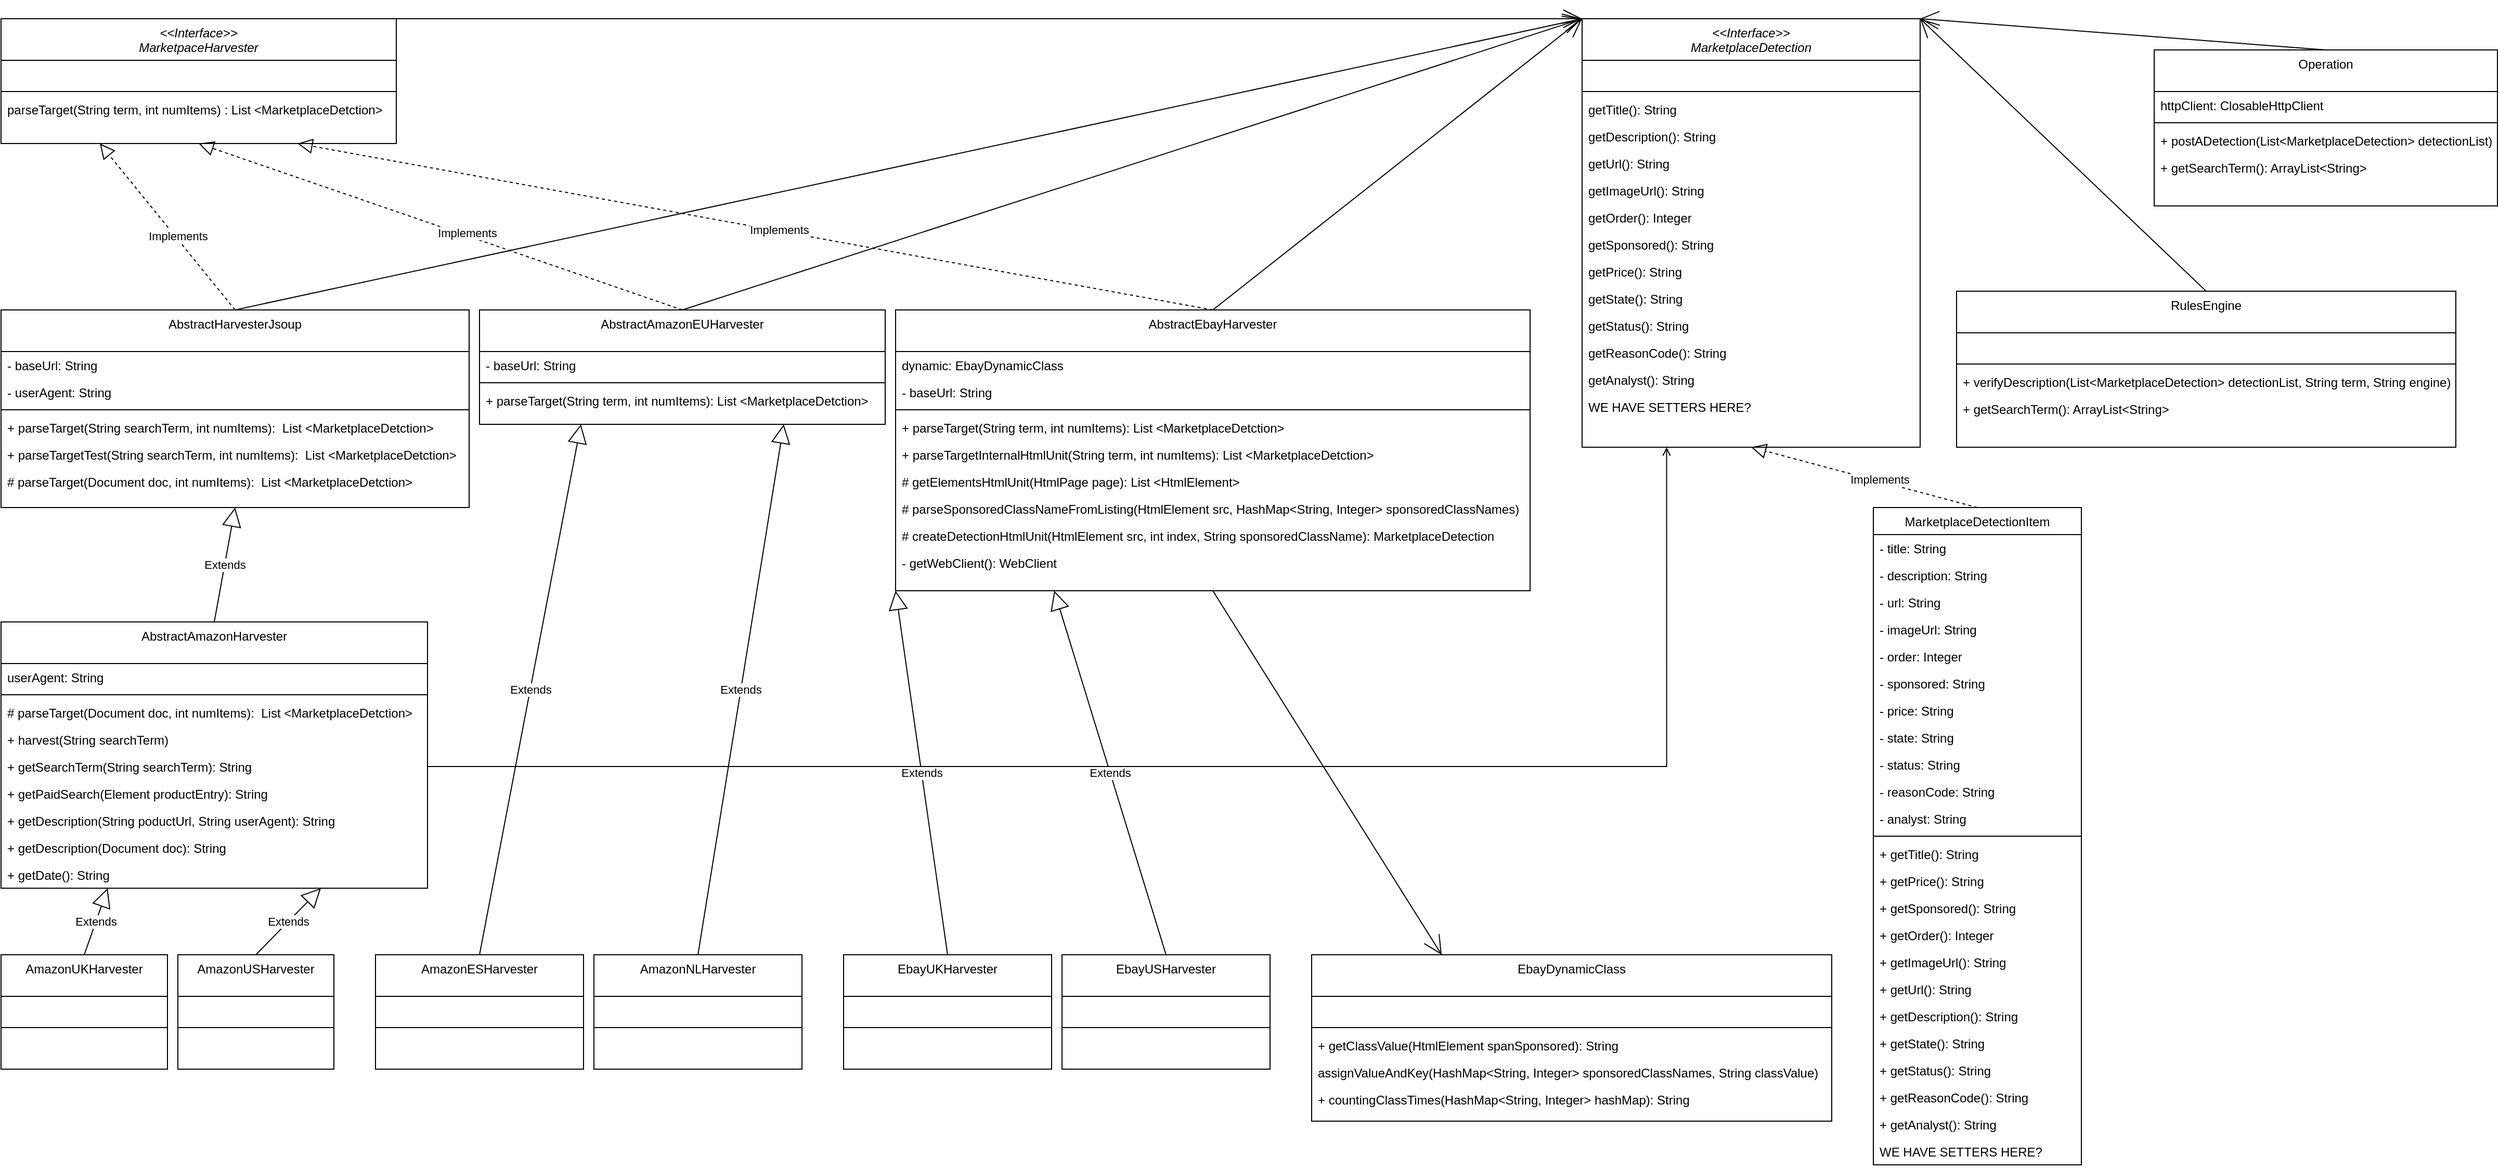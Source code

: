 <mxfile version="20.6.0" type="device"><diagram id="C5RBs43oDa-KdzZeNtuy" name="Page-1"><mxGraphModel dx="472" dy="518" grid="1" gridSize="10" guides="1" tooltips="1" connect="1" arrows="1" fold="1" page="1" pageScale="1" pageWidth="827" pageHeight="1169" math="0" shadow="0"><root><mxCell id="WIyWlLk6GJQsqaUBKTNV-0"/><mxCell id="WIyWlLk6GJQsqaUBKTNV-1" parent="WIyWlLk6GJQsqaUBKTNV-0"/><mxCell id="zkfFHV4jXpPFQw0GAbJ--0" value="&lt;&lt;Interface&gt;&gt; &#xA;MarketpaceHarvester" style="swimlane;fontStyle=2;align=center;verticalAlign=top;childLayout=stackLayout;horizontal=1;startSize=40;horizontalStack=0;resizeParent=1;resizeLast=0;collapsible=1;marginBottom=0;rounded=0;shadow=0;strokeWidth=1;" parent="WIyWlLk6GJQsqaUBKTNV-1" vertex="1"><mxGeometry x="40" y="40" width="380" height="120" as="geometry"><mxRectangle x="230" y="140" width="160" height="26" as="alternateBounds"/></mxGeometry></mxCell><mxCell id="zkfFHV4jXpPFQw0GAbJ--3" value=" " style="text;align=left;verticalAlign=top;spacingLeft=4;spacingRight=4;overflow=hidden;rotatable=0;points=[[0,0.5],[1,0.5]];portConstraint=eastwest;rounded=0;shadow=0;html=0;" parent="zkfFHV4jXpPFQw0GAbJ--0" vertex="1"><mxGeometry y="40" width="380" height="26" as="geometry"/></mxCell><mxCell id="zkfFHV4jXpPFQw0GAbJ--4" value="" style="line;html=1;strokeWidth=1;align=left;verticalAlign=middle;spacingTop=-1;spacingLeft=3;spacingRight=3;rotatable=0;labelPosition=right;points=[];portConstraint=eastwest;" parent="zkfFHV4jXpPFQw0GAbJ--0" vertex="1"><mxGeometry y="66" width="380" height="8" as="geometry"/></mxCell><mxCell id="zkfFHV4jXpPFQw0GAbJ--5" value="parseTarget(String term, int numItems) : List &lt;MarketplaceDetction&gt;" style="text;align=left;verticalAlign=top;spacingLeft=4;spacingRight=4;overflow=hidden;rotatable=0;points=[[0,0.5],[1,0.5]];portConstraint=eastwest;" parent="zkfFHV4jXpPFQw0GAbJ--0" vertex="1"><mxGeometry y="74" width="380" height="26" as="geometry"/></mxCell><mxCell id="zkfFHV4jXpPFQw0GAbJ--6" value="AbstractAmazonHarvester" style="swimlane;fontStyle=0;align=center;verticalAlign=top;childLayout=stackLayout;horizontal=1;startSize=40;horizontalStack=0;resizeParent=1;resizeLast=0;collapsible=1;marginBottom=0;rounded=0;shadow=0;strokeWidth=1;" parent="WIyWlLk6GJQsqaUBKTNV-1" vertex="1"><mxGeometry x="40" y="620" width="410" height="256" as="geometry"><mxRectangle x="130" y="380" width="160" height="26" as="alternateBounds"/></mxGeometry></mxCell><mxCell id="zkfFHV4jXpPFQw0GAbJ--7" value="userAgent: String" style="text;align=left;verticalAlign=top;spacingLeft=4;spacingRight=4;overflow=hidden;rotatable=0;points=[[0,0.5],[1,0.5]];portConstraint=eastwest;" parent="zkfFHV4jXpPFQw0GAbJ--6" vertex="1"><mxGeometry y="40" width="410" height="26" as="geometry"/></mxCell><mxCell id="zkfFHV4jXpPFQw0GAbJ--9" value="" style="line;html=1;strokeWidth=1;align=left;verticalAlign=middle;spacingTop=-1;spacingLeft=3;spacingRight=3;rotatable=0;labelPosition=right;points=[];portConstraint=eastwest;" parent="zkfFHV4jXpPFQw0GAbJ--6" vertex="1"><mxGeometry y="66" width="410" height="8" as="geometry"/></mxCell><mxCell id="zkfFHV4jXpPFQw0GAbJ--10" value="# parseTarget(Document doc, int numItems):  List &lt;MarketplaceDetction&gt;" style="text;align=left;verticalAlign=top;spacingLeft=4;spacingRight=4;overflow=hidden;rotatable=0;points=[[0,0.5],[1,0.5]];portConstraint=eastwest;fontStyle=0" parent="zkfFHV4jXpPFQw0GAbJ--6" vertex="1"><mxGeometry y="74" width="410" height="26" as="geometry"/></mxCell><mxCell id="zkfFHV4jXpPFQw0GAbJ--11" value="+ harvest(String searchTerm)" style="text;align=left;verticalAlign=top;spacingLeft=4;spacingRight=4;overflow=hidden;rotatable=0;points=[[0,0.5],[1,0.5]];portConstraint=eastwest;" parent="zkfFHV4jXpPFQw0GAbJ--6" vertex="1"><mxGeometry y="100" width="410" height="26" as="geometry"/></mxCell><mxCell id="KQfQFiuWQVvw3QSnPw0U-102" value="+ getSearchTerm(String searchTerm): String" style="text;align=left;verticalAlign=top;spacingLeft=4;spacingRight=4;overflow=hidden;rotatable=0;points=[[0,0.5],[1,0.5]];portConstraint=eastwest;" vertex="1" parent="zkfFHV4jXpPFQw0GAbJ--6"><mxGeometry y="126" width="410" height="26" as="geometry"/></mxCell><mxCell id="KQfQFiuWQVvw3QSnPw0U-101" value="+ getPaidSearch(Element productEntry): String" style="text;align=left;verticalAlign=top;spacingLeft=4;spacingRight=4;overflow=hidden;rotatable=0;points=[[0,0.5],[1,0.5]];portConstraint=eastwest;" vertex="1" parent="zkfFHV4jXpPFQw0GAbJ--6"><mxGeometry y="152" width="410" height="26" as="geometry"/></mxCell><mxCell id="KQfQFiuWQVvw3QSnPw0U-100" value="+ getDescription(String poductUrl, String userAgent): String" style="text;align=left;verticalAlign=top;spacingLeft=4;spacingRight=4;overflow=hidden;rotatable=0;points=[[0,0.5],[1,0.5]];portConstraint=eastwest;" vertex="1" parent="zkfFHV4jXpPFQw0GAbJ--6"><mxGeometry y="178" width="410" height="26" as="geometry"/></mxCell><mxCell id="KQfQFiuWQVvw3QSnPw0U-104" value="+ getDescription(Document doc): String" style="text;align=left;verticalAlign=top;spacingLeft=4;spacingRight=4;overflow=hidden;rotatable=0;points=[[0,0.5],[1,0.5]];portConstraint=eastwest;" vertex="1" parent="zkfFHV4jXpPFQw0GAbJ--6"><mxGeometry y="204" width="410" height="26" as="geometry"/></mxCell><mxCell id="KQfQFiuWQVvw3QSnPw0U-103" value="+ getDate(): String" style="text;align=left;verticalAlign=top;spacingLeft=4;spacingRight=4;overflow=hidden;rotatable=0;points=[[0,0.5],[1,0.5]];portConstraint=eastwest;" vertex="1" parent="zkfFHV4jXpPFQw0GAbJ--6"><mxGeometry y="230" width="410" height="26" as="geometry"/></mxCell><mxCell id="zkfFHV4jXpPFQw0GAbJ--13" value="MarketplaceDetectionItem" style="swimlane;fontStyle=0;align=center;verticalAlign=top;childLayout=stackLayout;horizontal=1;startSize=26;horizontalStack=0;resizeParent=1;resizeLast=0;collapsible=1;marginBottom=0;rounded=0;shadow=0;strokeWidth=1;" parent="WIyWlLk6GJQsqaUBKTNV-1" vertex="1"><mxGeometry x="1840" y="510" width="200" height="632" as="geometry"><mxRectangle x="340" y="380" width="170" height="26" as="alternateBounds"/></mxGeometry></mxCell><mxCell id="zkfFHV4jXpPFQw0GAbJ--14" value="- title: String" style="text;align=left;verticalAlign=top;spacingLeft=4;spacingRight=4;overflow=hidden;rotatable=0;points=[[0,0.5],[1,0.5]];portConstraint=eastwest;" parent="zkfFHV4jXpPFQw0GAbJ--13" vertex="1"><mxGeometry y="26" width="200" height="26" as="geometry"/></mxCell><mxCell id="KQfQFiuWQVvw3QSnPw0U-111" value="- description: String" style="text;align=left;verticalAlign=top;spacingLeft=4;spacingRight=4;overflow=hidden;rotatable=0;points=[[0,0.5],[1,0.5]];portConstraint=eastwest;" vertex="1" parent="zkfFHV4jXpPFQw0GAbJ--13"><mxGeometry y="52" width="200" height="26" as="geometry"/></mxCell><mxCell id="KQfQFiuWQVvw3QSnPw0U-112" value="- url: String" style="text;align=left;verticalAlign=top;spacingLeft=4;spacingRight=4;overflow=hidden;rotatable=0;points=[[0,0.5],[1,0.5]];portConstraint=eastwest;" vertex="1" parent="zkfFHV4jXpPFQw0GAbJ--13"><mxGeometry y="78" width="200" height="26" as="geometry"/></mxCell><mxCell id="KQfQFiuWQVvw3QSnPw0U-110" value="- imageUrl: String" style="text;align=left;verticalAlign=top;spacingLeft=4;spacingRight=4;overflow=hidden;rotatable=0;points=[[0,0.5],[1,0.5]];portConstraint=eastwest;" vertex="1" parent="zkfFHV4jXpPFQw0GAbJ--13"><mxGeometry y="104" width="200" height="26" as="geometry"/></mxCell><mxCell id="KQfQFiuWQVvw3QSnPw0U-113" value="- order: Integer" style="text;align=left;verticalAlign=top;spacingLeft=4;spacingRight=4;overflow=hidden;rotatable=0;points=[[0,0.5],[1,0.5]];portConstraint=eastwest;" vertex="1" parent="zkfFHV4jXpPFQw0GAbJ--13"><mxGeometry y="130" width="200" height="26" as="geometry"/></mxCell><mxCell id="KQfQFiuWQVvw3QSnPw0U-109" value="- sponsored: String" style="text;align=left;verticalAlign=top;spacingLeft=4;spacingRight=4;overflow=hidden;rotatable=0;points=[[0,0.5],[1,0.5]];portConstraint=eastwest;" vertex="1" parent="zkfFHV4jXpPFQw0GAbJ--13"><mxGeometry y="156" width="200" height="26" as="geometry"/></mxCell><mxCell id="KQfQFiuWQVvw3QSnPw0U-114" value="- price: String" style="text;align=left;verticalAlign=top;spacingLeft=4;spacingRight=4;overflow=hidden;rotatable=0;points=[[0,0.5],[1,0.5]];portConstraint=eastwest;" vertex="1" parent="zkfFHV4jXpPFQw0GAbJ--13"><mxGeometry y="182" width="200" height="26" as="geometry"/></mxCell><mxCell id="KQfQFiuWQVvw3QSnPw0U-137" value="- state: String" style="text;align=left;verticalAlign=top;spacingLeft=4;spacingRight=4;overflow=hidden;rotatable=0;points=[[0,0.5],[1,0.5]];portConstraint=eastwest;" vertex="1" parent="zkfFHV4jXpPFQw0GAbJ--13"><mxGeometry y="208" width="200" height="26" as="geometry"/></mxCell><mxCell id="KQfQFiuWQVvw3QSnPw0U-138" value="- status: String" style="text;align=left;verticalAlign=top;spacingLeft=4;spacingRight=4;overflow=hidden;rotatable=0;points=[[0,0.5],[1,0.5]];portConstraint=eastwest;" vertex="1" parent="zkfFHV4jXpPFQw0GAbJ--13"><mxGeometry y="234" width="200" height="26" as="geometry"/></mxCell><mxCell id="KQfQFiuWQVvw3QSnPw0U-139" value="- reasonCode: String" style="text;align=left;verticalAlign=top;spacingLeft=4;spacingRight=4;overflow=hidden;rotatable=0;points=[[0,0.5],[1,0.5]];portConstraint=eastwest;" vertex="1" parent="zkfFHV4jXpPFQw0GAbJ--13"><mxGeometry y="260" width="200" height="26" as="geometry"/></mxCell><mxCell id="KQfQFiuWQVvw3QSnPw0U-140" value="- analyst: String" style="text;align=left;verticalAlign=top;spacingLeft=4;spacingRight=4;overflow=hidden;rotatable=0;points=[[0,0.5],[1,0.5]];portConstraint=eastwest;" vertex="1" parent="zkfFHV4jXpPFQw0GAbJ--13"><mxGeometry y="286" width="200" height="26" as="geometry"/></mxCell><mxCell id="zkfFHV4jXpPFQw0GAbJ--15" value="" style="line;html=1;strokeWidth=1;align=left;verticalAlign=middle;spacingTop=-1;spacingLeft=3;spacingRight=3;rotatable=0;labelPosition=right;points=[];portConstraint=eastwest;" parent="zkfFHV4jXpPFQw0GAbJ--13" vertex="1"><mxGeometry y="312" width="200" height="8" as="geometry"/></mxCell><mxCell id="KQfQFiuWQVvw3QSnPw0U-115" value="+ getTitle(): String" style="text;align=left;verticalAlign=top;spacingLeft=4;spacingRight=4;overflow=hidden;rotatable=0;points=[[0,0.5],[1,0.5]];portConstraint=eastwest;" vertex="1" parent="zkfFHV4jXpPFQw0GAbJ--13"><mxGeometry y="320" width="200" height="26" as="geometry"/></mxCell><mxCell id="KQfQFiuWQVvw3QSnPw0U-121" value="+ getPrice(): String" style="text;align=left;verticalAlign=top;spacingLeft=4;spacingRight=4;overflow=hidden;rotatable=0;points=[[0,0.5],[1,0.5]];portConstraint=eastwest;" vertex="1" parent="zkfFHV4jXpPFQw0GAbJ--13"><mxGeometry y="346" width="200" height="26" as="geometry"/></mxCell><mxCell id="KQfQFiuWQVvw3QSnPw0U-120" value="+ getSponsored(): String" style="text;align=left;verticalAlign=top;spacingLeft=4;spacingRight=4;overflow=hidden;rotatable=0;points=[[0,0.5],[1,0.5]];portConstraint=eastwest;" vertex="1" parent="zkfFHV4jXpPFQw0GAbJ--13"><mxGeometry y="372" width="200" height="26" as="geometry"/></mxCell><mxCell id="KQfQFiuWQVvw3QSnPw0U-119" value="+ getOrder(): Integer" style="text;align=left;verticalAlign=top;spacingLeft=4;spacingRight=4;overflow=hidden;rotatable=0;points=[[0,0.5],[1,0.5]];portConstraint=eastwest;" vertex="1" parent="zkfFHV4jXpPFQw0GAbJ--13"><mxGeometry y="398" width="200" height="26" as="geometry"/></mxCell><mxCell id="KQfQFiuWQVvw3QSnPw0U-118" value="+ getImageUrl(): String" style="text;align=left;verticalAlign=top;spacingLeft=4;spacingRight=4;overflow=hidden;rotatable=0;points=[[0,0.5],[1,0.5]];portConstraint=eastwest;" vertex="1" parent="zkfFHV4jXpPFQw0GAbJ--13"><mxGeometry y="424" width="200" height="26" as="geometry"/></mxCell><mxCell id="KQfQFiuWQVvw3QSnPw0U-117" value="+ getUrl(): String" style="text;align=left;verticalAlign=top;spacingLeft=4;spacingRight=4;overflow=hidden;rotatable=0;points=[[0,0.5],[1,0.5]];portConstraint=eastwest;" vertex="1" parent="zkfFHV4jXpPFQw0GAbJ--13"><mxGeometry y="450" width="200" height="26" as="geometry"/></mxCell><mxCell id="KQfQFiuWQVvw3QSnPw0U-141" value="+ getDescription(): String" style="text;align=left;verticalAlign=top;spacingLeft=4;spacingRight=4;overflow=hidden;rotatable=0;points=[[0,0.5],[1,0.5]];portConstraint=eastwest;" vertex="1" parent="zkfFHV4jXpPFQw0GAbJ--13"><mxGeometry y="476" width="200" height="26" as="geometry"/></mxCell><mxCell id="KQfQFiuWQVvw3QSnPw0U-143" value="+ getState(): String" style="text;align=left;verticalAlign=top;spacingLeft=4;spacingRight=4;overflow=hidden;rotatable=0;points=[[0,0.5],[1,0.5]];portConstraint=eastwest;" vertex="1" parent="zkfFHV4jXpPFQw0GAbJ--13"><mxGeometry y="502" width="200" height="26" as="geometry"/></mxCell><mxCell id="KQfQFiuWQVvw3QSnPw0U-142" value="+ getStatus(): String" style="text;align=left;verticalAlign=top;spacingLeft=4;spacingRight=4;overflow=hidden;rotatable=0;points=[[0,0.5],[1,0.5]];portConstraint=eastwest;" vertex="1" parent="zkfFHV4jXpPFQw0GAbJ--13"><mxGeometry y="528" width="200" height="26" as="geometry"/></mxCell><mxCell id="KQfQFiuWQVvw3QSnPw0U-144" value="+ getReasonCode(): String" style="text;align=left;verticalAlign=top;spacingLeft=4;spacingRight=4;overflow=hidden;rotatable=0;points=[[0,0.5],[1,0.5]];portConstraint=eastwest;" vertex="1" parent="zkfFHV4jXpPFQw0GAbJ--13"><mxGeometry y="554" width="200" height="26" as="geometry"/></mxCell><mxCell id="KQfQFiuWQVvw3QSnPw0U-116" value="+ getAnalyst(): String" style="text;align=left;verticalAlign=top;spacingLeft=4;spacingRight=4;overflow=hidden;rotatable=0;points=[[0,0.5],[1,0.5]];portConstraint=eastwest;" vertex="1" parent="zkfFHV4jXpPFQw0GAbJ--13"><mxGeometry y="580" width="200" height="26" as="geometry"/></mxCell><mxCell id="KQfQFiuWQVvw3QSnPw0U-145" value="WE HAVE SETTERS HERE?" style="text;align=left;verticalAlign=top;spacingLeft=4;spacingRight=4;overflow=hidden;rotatable=0;points=[[0,0.5],[1,0.5]];portConstraint=eastwest;" vertex="1" parent="zkfFHV4jXpPFQw0GAbJ--13"><mxGeometry y="606" width="200" height="26" as="geometry"/></mxCell><mxCell id="KQfQFiuWQVvw3QSnPw0U-7" value="&lt;&lt;Interface&gt;&gt; &#xA;MarketplaceDetection" style="swimlane;fontStyle=2;align=center;verticalAlign=top;childLayout=stackLayout;horizontal=1;startSize=40;horizontalStack=0;resizeParent=1;resizeLast=0;collapsible=1;marginBottom=0;rounded=0;shadow=0;strokeWidth=1;" vertex="1" parent="WIyWlLk6GJQsqaUBKTNV-1"><mxGeometry x="1560" y="40" width="325" height="412" as="geometry"><mxRectangle x="230" y="140" width="160" height="26" as="alternateBounds"/></mxGeometry></mxCell><mxCell id="KQfQFiuWQVvw3QSnPw0U-10" value=" " style="text;align=left;verticalAlign=top;spacingLeft=4;spacingRight=4;overflow=hidden;rotatable=0;points=[[0,0.5],[1,0.5]];portConstraint=eastwest;rounded=0;shadow=0;html=0;" vertex="1" parent="KQfQFiuWQVvw3QSnPw0U-7"><mxGeometry y="40" width="325" height="26" as="geometry"/></mxCell><mxCell id="KQfQFiuWQVvw3QSnPw0U-11" value="" style="line;html=1;strokeWidth=1;align=left;verticalAlign=middle;spacingTop=-1;spacingLeft=3;spacingRight=3;rotatable=0;labelPosition=right;points=[];portConstraint=eastwest;" vertex="1" parent="KQfQFiuWQVvw3QSnPw0U-7"><mxGeometry y="66" width="325" height="8" as="geometry"/></mxCell><mxCell id="KQfQFiuWQVvw3QSnPw0U-12" value="getTitle(): String" style="text;align=left;verticalAlign=top;spacingLeft=4;spacingRight=4;overflow=hidden;rotatable=0;points=[[0,0.5],[1,0.5]];portConstraint=eastwest;" vertex="1" parent="KQfQFiuWQVvw3QSnPw0U-7"><mxGeometry y="74" width="325" height="26" as="geometry"/></mxCell><mxCell id="KQfQFiuWQVvw3QSnPw0U-97" value="getDescription(): String" style="text;align=left;verticalAlign=top;spacingLeft=4;spacingRight=4;overflow=hidden;rotatable=0;points=[[0,0.5],[1,0.5]];portConstraint=eastwest;" vertex="1" parent="KQfQFiuWQVvw3QSnPw0U-7"><mxGeometry y="100" width="325" height="26" as="geometry"/></mxCell><mxCell id="KQfQFiuWQVvw3QSnPw0U-96" value="getUrl(): String" style="text;align=left;verticalAlign=top;spacingLeft=4;spacingRight=4;overflow=hidden;rotatable=0;points=[[0,0.5],[1,0.5]];portConstraint=eastwest;" vertex="1" parent="KQfQFiuWQVvw3QSnPw0U-7"><mxGeometry y="126" width="325" height="26" as="geometry"/></mxCell><mxCell id="KQfQFiuWQVvw3QSnPw0U-95" value="getImageUrl(): String" style="text;align=left;verticalAlign=top;spacingLeft=4;spacingRight=4;overflow=hidden;rotatable=0;points=[[0,0.5],[1,0.5]];portConstraint=eastwest;" vertex="1" parent="KQfQFiuWQVvw3QSnPw0U-7"><mxGeometry y="152" width="325" height="26" as="geometry"/></mxCell><mxCell id="KQfQFiuWQVvw3QSnPw0U-94" value="getOrder(): Integer" style="text;align=left;verticalAlign=top;spacingLeft=4;spacingRight=4;overflow=hidden;rotatable=0;points=[[0,0.5],[1,0.5]];portConstraint=eastwest;" vertex="1" parent="KQfQFiuWQVvw3QSnPw0U-7"><mxGeometry y="178" width="325" height="26" as="geometry"/></mxCell><mxCell id="KQfQFiuWQVvw3QSnPw0U-93" value="getSponsored(): String" style="text;align=left;verticalAlign=top;spacingLeft=4;spacingRight=4;overflow=hidden;rotatable=0;points=[[0,0.5],[1,0.5]];portConstraint=eastwest;" vertex="1" parent="KQfQFiuWQVvw3QSnPw0U-7"><mxGeometry y="204" width="325" height="26" as="geometry"/></mxCell><mxCell id="KQfQFiuWQVvw3QSnPw0U-92" value="getPrice(): String" style="text;align=left;verticalAlign=top;spacingLeft=4;spacingRight=4;overflow=hidden;rotatable=0;points=[[0,0.5],[1,0.5]];portConstraint=eastwest;" vertex="1" parent="KQfQFiuWQVvw3QSnPw0U-7"><mxGeometry y="230" width="325" height="26" as="geometry"/></mxCell><mxCell id="KQfQFiuWQVvw3QSnPw0U-131" value="getState(): String" style="text;align=left;verticalAlign=top;spacingLeft=4;spacingRight=4;overflow=hidden;rotatable=0;points=[[0,0.5],[1,0.5]];portConstraint=eastwest;" vertex="1" parent="KQfQFiuWQVvw3QSnPw0U-7"><mxGeometry y="256" width="325" height="26" as="geometry"/></mxCell><mxCell id="KQfQFiuWQVvw3QSnPw0U-133" value="getStatus(): String" style="text;align=left;verticalAlign=top;spacingLeft=4;spacingRight=4;overflow=hidden;rotatable=0;points=[[0,0.5],[1,0.5]];portConstraint=eastwest;" vertex="1" parent="KQfQFiuWQVvw3QSnPw0U-7"><mxGeometry y="282" width="325" height="26" as="geometry"/></mxCell><mxCell id="KQfQFiuWQVvw3QSnPw0U-134" value="getReasonCode(): String" style="text;align=left;verticalAlign=top;spacingLeft=4;spacingRight=4;overflow=hidden;rotatable=0;points=[[0,0.5],[1,0.5]];portConstraint=eastwest;" vertex="1" parent="KQfQFiuWQVvw3QSnPw0U-7"><mxGeometry y="308" width="325" height="26" as="geometry"/></mxCell><mxCell id="KQfQFiuWQVvw3QSnPw0U-135" value="getAnalyst(): String" style="text;align=left;verticalAlign=top;spacingLeft=4;spacingRight=4;overflow=hidden;rotatable=0;points=[[0,0.5],[1,0.5]];portConstraint=eastwest;" vertex="1" parent="KQfQFiuWQVvw3QSnPw0U-7"><mxGeometry y="334" width="325" height="26" as="geometry"/></mxCell><mxCell id="KQfQFiuWQVvw3QSnPw0U-136" value="WE HAVE SETTERS HERE?" style="text;align=left;verticalAlign=top;spacingLeft=4;spacingRight=4;overflow=hidden;rotatable=0;points=[[0,0.5],[1,0.5]];portConstraint=eastwest;" vertex="1" parent="KQfQFiuWQVvw3QSnPw0U-7"><mxGeometry y="360" width="325" height="26" as="geometry"/></mxCell><mxCell id="KQfQFiuWQVvw3QSnPw0U-13" value="AbstractHarvesterJsoup" style="swimlane;fontStyle=0;align=center;verticalAlign=top;childLayout=stackLayout;horizontal=1;startSize=40;horizontalStack=0;resizeParent=1;resizeLast=0;collapsible=1;marginBottom=0;rounded=0;shadow=0;strokeWidth=1;" vertex="1" parent="WIyWlLk6GJQsqaUBKTNV-1"><mxGeometry x="40" y="320" width="450" height="190" as="geometry"><mxRectangle x="130" y="380" width="160" height="26" as="alternateBounds"/></mxGeometry></mxCell><mxCell id="KQfQFiuWQVvw3QSnPw0U-14" value="- baseUrl: String" style="text;align=left;verticalAlign=top;spacingLeft=4;spacingRight=4;overflow=hidden;rotatable=0;points=[[0,0.5],[1,0.5]];portConstraint=eastwest;" vertex="1" parent="KQfQFiuWQVvw3QSnPw0U-13"><mxGeometry y="40" width="450" height="26" as="geometry"/></mxCell><mxCell id="KQfQFiuWQVvw3QSnPw0U-15" value="- userAgent: String" style="text;align=left;verticalAlign=top;spacingLeft=4;spacingRight=4;overflow=hidden;rotatable=0;points=[[0,0.5],[1,0.5]];portConstraint=eastwest;rounded=0;shadow=0;html=0;" vertex="1" parent="KQfQFiuWQVvw3QSnPw0U-13"><mxGeometry y="66" width="450" height="26" as="geometry"/></mxCell><mxCell id="KQfQFiuWQVvw3QSnPw0U-16" value="" style="line;html=1;strokeWidth=1;align=left;verticalAlign=middle;spacingTop=-1;spacingLeft=3;spacingRight=3;rotatable=0;labelPosition=right;points=[];portConstraint=eastwest;" vertex="1" parent="KQfQFiuWQVvw3QSnPw0U-13"><mxGeometry y="92" width="450" height="8" as="geometry"/></mxCell><mxCell id="KQfQFiuWQVvw3QSnPw0U-17" value="+ parseTarget(String searchTerm, int numItems):  List &lt;MarketplaceDetction&gt;" style="text;align=left;verticalAlign=top;spacingLeft=4;spacingRight=4;overflow=hidden;rotatable=0;points=[[0,0.5],[1,0.5]];portConstraint=eastwest;fontStyle=0" vertex="1" parent="KQfQFiuWQVvw3QSnPw0U-13"><mxGeometry y="100" width="450" height="26" as="geometry"/></mxCell><mxCell id="KQfQFiuWQVvw3QSnPw0U-18" value="+ parseTargetTest(String searchTerm, int numItems):  List &lt;MarketplaceDetction&gt;" style="text;align=left;verticalAlign=top;spacingLeft=4;spacingRight=4;overflow=hidden;rotatable=0;points=[[0,0.5],[1,0.5]];portConstraint=eastwest;" vertex="1" parent="KQfQFiuWQVvw3QSnPw0U-13"><mxGeometry y="126" width="450" height="26" as="geometry"/></mxCell><mxCell id="KQfQFiuWQVvw3QSnPw0U-99" value="# parseTarget(Document doc, int numItems):  List &lt;MarketplaceDetction&gt;" style="text;align=left;verticalAlign=top;spacingLeft=4;spacingRight=4;overflow=hidden;rotatable=0;points=[[0,0.5],[1,0.5]];portConstraint=eastwest;fontStyle=0" vertex="1" parent="KQfQFiuWQVvw3QSnPw0U-13"><mxGeometry y="152" width="450" height="26" as="geometry"/></mxCell><mxCell id="KQfQFiuWQVvw3QSnPw0U-19" value="AbstractAmazonEUHarvester" style="swimlane;fontStyle=0;align=center;verticalAlign=top;childLayout=stackLayout;horizontal=1;startSize=40;horizontalStack=0;resizeParent=1;resizeLast=0;collapsible=1;marginBottom=0;rounded=0;shadow=0;strokeWidth=1;" vertex="1" parent="WIyWlLk6GJQsqaUBKTNV-1"><mxGeometry x="500" y="320" width="390" height="110" as="geometry"><mxRectangle x="130" y="380" width="160" height="26" as="alternateBounds"/></mxGeometry></mxCell><mxCell id="KQfQFiuWQVvw3QSnPw0U-20" value="- baseUrl: String" style="text;align=left;verticalAlign=top;spacingLeft=4;spacingRight=4;overflow=hidden;rotatable=0;points=[[0,0.5],[1,0.5]];portConstraint=eastwest;" vertex="1" parent="KQfQFiuWQVvw3QSnPw0U-19"><mxGeometry y="40" width="390" height="26" as="geometry"/></mxCell><mxCell id="KQfQFiuWQVvw3QSnPw0U-22" value="" style="line;html=1;strokeWidth=1;align=left;verticalAlign=middle;spacingTop=-1;spacingLeft=3;spacingRight=3;rotatable=0;labelPosition=right;points=[];portConstraint=eastwest;" vertex="1" parent="KQfQFiuWQVvw3QSnPw0U-19"><mxGeometry y="66" width="390" height="8" as="geometry"/></mxCell><mxCell id="KQfQFiuWQVvw3QSnPw0U-23" value="+ parseTarget(String term, int numItems):  List &lt;MarketplaceDetction&gt;" style="text;align=left;verticalAlign=top;spacingLeft=4;spacingRight=4;overflow=hidden;rotatable=0;points=[[0,0.5],[1,0.5]];portConstraint=eastwest;fontStyle=0" vertex="1" parent="KQfQFiuWQVvw3QSnPw0U-19"><mxGeometry y="74" width="390" height="26" as="geometry"/></mxCell><mxCell id="KQfQFiuWQVvw3QSnPw0U-25" value="AbstractEbayHarvester" style="swimlane;fontStyle=0;align=center;verticalAlign=top;childLayout=stackLayout;horizontal=1;startSize=40;horizontalStack=0;resizeParent=1;resizeLast=0;collapsible=1;marginBottom=0;rounded=0;shadow=0;strokeWidth=1;" vertex="1" parent="WIyWlLk6GJQsqaUBKTNV-1"><mxGeometry x="900" y="320" width="610" height="270" as="geometry"><mxRectangle x="130" y="380" width="160" height="26" as="alternateBounds"/></mxGeometry></mxCell><mxCell id="KQfQFiuWQVvw3QSnPw0U-26" value="dynamic: EbayDynamicClass" style="text;align=left;verticalAlign=top;spacingLeft=4;spacingRight=4;overflow=hidden;rotatable=0;points=[[0,0.5],[1,0.5]];portConstraint=eastwest;" vertex="1" parent="KQfQFiuWQVvw3QSnPw0U-25"><mxGeometry y="40" width="610" height="26" as="geometry"/></mxCell><mxCell id="KQfQFiuWQVvw3QSnPw0U-27" value="- baseUrl: String" style="text;align=left;verticalAlign=top;spacingLeft=4;spacingRight=4;overflow=hidden;rotatable=0;points=[[0,0.5],[1,0.5]];portConstraint=eastwest;rounded=0;shadow=0;html=0;" vertex="1" parent="KQfQFiuWQVvw3QSnPw0U-25"><mxGeometry y="66" width="610" height="26" as="geometry"/></mxCell><mxCell id="KQfQFiuWQVvw3QSnPw0U-28" value="" style="line;html=1;strokeWidth=1;align=left;verticalAlign=middle;spacingTop=-1;spacingLeft=3;spacingRight=3;rotatable=0;labelPosition=right;points=[];portConstraint=eastwest;" vertex="1" parent="KQfQFiuWQVvw3QSnPw0U-25"><mxGeometry y="92" width="610" height="8" as="geometry"/></mxCell><mxCell id="KQfQFiuWQVvw3QSnPw0U-29" value="+ parseTarget(String term, int numItems):  List &lt;MarketplaceDetction&gt;" style="text;align=left;verticalAlign=top;spacingLeft=4;spacingRight=4;overflow=hidden;rotatable=0;points=[[0,0.5],[1,0.5]];portConstraint=eastwest;fontStyle=0" vertex="1" parent="KQfQFiuWQVvw3QSnPw0U-25"><mxGeometry y="100" width="610" height="26" as="geometry"/></mxCell><mxCell id="KQfQFiuWQVvw3QSnPw0U-30" value="+ parseTargetInternalHtmlUnit(String term, int numItems):  List &lt;MarketplaceDetction&gt;" style="text;align=left;verticalAlign=top;spacingLeft=4;spacingRight=4;overflow=hidden;rotatable=0;points=[[0,0.5],[1,0.5]];portConstraint=eastwest;" vertex="1" parent="KQfQFiuWQVvw3QSnPw0U-25"><mxGeometry y="126" width="610" height="26" as="geometry"/></mxCell><mxCell id="KQfQFiuWQVvw3QSnPw0U-105" value="# getElementsHtmlUnit(HtmlPage page):  List &lt;HtmlElement&gt;" style="text;align=left;verticalAlign=top;spacingLeft=4;spacingRight=4;overflow=hidden;rotatable=0;points=[[0,0.5],[1,0.5]];portConstraint=eastwest;" vertex="1" parent="KQfQFiuWQVvw3QSnPw0U-25"><mxGeometry y="152" width="610" height="26" as="geometry"/></mxCell><mxCell id="KQfQFiuWQVvw3QSnPw0U-106" value="# parseSponsoredClassNameFromListing(HtmlElement src, HashMap&lt;String, Integer&gt; sponsoredClassNames)" style="text;align=left;verticalAlign=top;spacingLeft=4;spacingRight=4;overflow=hidden;rotatable=0;points=[[0,0.5],[1,0.5]];portConstraint=eastwest;" vertex="1" parent="KQfQFiuWQVvw3QSnPw0U-25"><mxGeometry y="178" width="610" height="26" as="geometry"/></mxCell><mxCell id="KQfQFiuWQVvw3QSnPw0U-107" value="# createDetectionHtmlUnit(HtmlElement src, int index, String sponsoredClassName): MarketplaceDetection" style="text;align=left;verticalAlign=top;spacingLeft=4;spacingRight=4;overflow=hidden;rotatable=0;points=[[0,0.5],[1,0.5]];portConstraint=eastwest;" vertex="1" parent="KQfQFiuWQVvw3QSnPw0U-25"><mxGeometry y="204" width="610" height="26" as="geometry"/></mxCell><mxCell id="KQfQFiuWQVvw3QSnPw0U-108" value="- getWebClient(): WebClient" style="text;align=left;verticalAlign=top;spacingLeft=4;spacingRight=4;overflow=hidden;rotatable=0;points=[[0,0.5],[1,0.5]];portConstraint=eastwest;" vertex="1" parent="KQfQFiuWQVvw3QSnPw0U-25"><mxGeometry y="230" width="610" height="26" as="geometry"/></mxCell><mxCell id="KQfQFiuWQVvw3QSnPw0U-31" value="" style="endArrow=block;dashed=1;endFill=0;endSize=12;html=1;rounded=0;exitX=0.5;exitY=0;exitDx=0;exitDy=0;entryX=0.25;entryY=1;entryDx=0;entryDy=0;" edge="1" parent="WIyWlLk6GJQsqaUBKTNV-1" source="KQfQFiuWQVvw3QSnPw0U-13" target="zkfFHV4jXpPFQw0GAbJ--0"><mxGeometry width="160" relative="1" as="geometry"><mxPoint x="80" y="290" as="sourcePoint"/><mxPoint x="180" y="180" as="targetPoint"/></mxGeometry></mxCell><mxCell id="KQfQFiuWQVvw3QSnPw0U-39" value="Implements" style="edgeLabel;html=1;align=center;verticalAlign=middle;resizable=0;points=[];" vertex="1" connectable="0" parent="KQfQFiuWQVvw3QSnPw0U-31"><mxGeometry x="-0.129" y="-2" relative="1" as="geometry"><mxPoint as="offset"/></mxGeometry></mxCell><mxCell id="KQfQFiuWQVvw3QSnPw0U-36" value="" style="endArrow=block;dashed=1;endFill=0;endSize=12;html=1;rounded=0;exitX=0.5;exitY=0;exitDx=0;exitDy=0;entryX=0.5;entryY=1;entryDx=0;entryDy=0;" edge="1" parent="WIyWlLk6GJQsqaUBKTNV-1" source="KQfQFiuWQVvw3QSnPw0U-19" target="zkfFHV4jXpPFQw0GAbJ--0"><mxGeometry width="160" relative="1" as="geometry"><mxPoint x="150" y="330" as="sourcePoint"/><mxPoint x="122.5" y="192" as="targetPoint"/></mxGeometry></mxCell><mxCell id="KQfQFiuWQVvw3QSnPw0U-40" value="Implements" style="edgeLabel;html=1;align=center;verticalAlign=middle;resizable=0;points=[];" vertex="1" connectable="0" parent="KQfQFiuWQVvw3QSnPw0U-36"><mxGeometry x="-0.106" y="-3" relative="1" as="geometry"><mxPoint as="offset"/></mxGeometry></mxCell><mxCell id="KQfQFiuWQVvw3QSnPw0U-37" value="" style="endArrow=block;dashed=1;endFill=0;endSize=12;html=1;rounded=0;exitX=0.5;exitY=0;exitDx=0;exitDy=0;entryX=0.75;entryY=1;entryDx=0;entryDy=0;" edge="1" parent="WIyWlLk6GJQsqaUBKTNV-1" source="KQfQFiuWQVvw3QSnPw0U-25" target="zkfFHV4jXpPFQw0GAbJ--0"><mxGeometry width="160" relative="1" as="geometry"><mxPoint x="555" y="338" as="sourcePoint"/><mxPoint x="380" y="200" as="targetPoint"/></mxGeometry></mxCell><mxCell id="KQfQFiuWQVvw3QSnPw0U-41" value="Implements" style="edgeLabel;html=1;align=center;verticalAlign=middle;resizable=0;points=[];" vertex="1" connectable="0" parent="KQfQFiuWQVvw3QSnPw0U-37"><mxGeometry x="-0.052" y="-1" relative="1" as="geometry"><mxPoint as="offset"/></mxGeometry></mxCell><mxCell id="KQfQFiuWQVvw3QSnPw0U-38" value="Extends" style="endArrow=block;endSize=16;endFill=0;html=1;rounded=0;exitX=0.5;exitY=0;exitDx=0;exitDy=0;entryX=0.5;entryY=1;entryDx=0;entryDy=0;" edge="1" parent="WIyWlLk6GJQsqaUBKTNV-1" source="zkfFHV4jXpPFQw0GAbJ--6" target="KQfQFiuWQVvw3QSnPw0U-13"><mxGeometry width="160" relative="1" as="geometry"><mxPoint x="75" y="610" as="sourcePoint"/><mxPoint x="235" y="610" as="targetPoint"/></mxGeometry></mxCell><mxCell id="KQfQFiuWQVvw3QSnPw0U-42" value="AmazonUKHarvester" style="swimlane;fontStyle=0;align=center;verticalAlign=top;childLayout=stackLayout;horizontal=1;startSize=40;horizontalStack=0;resizeParent=1;resizeLast=0;collapsible=1;marginBottom=0;rounded=0;shadow=0;strokeWidth=1;" vertex="1" parent="WIyWlLk6GJQsqaUBKTNV-1"><mxGeometry x="40" y="940" width="160" height="110" as="geometry"><mxRectangle x="130" y="380" width="160" height="26" as="alternateBounds"/></mxGeometry></mxCell><mxCell id="KQfQFiuWQVvw3QSnPw0U-43" value=" " style="text;align=left;verticalAlign=top;spacingLeft=4;spacingRight=4;overflow=hidden;rotatable=0;points=[[0,0.5],[1,0.5]];portConstraint=eastwest;" vertex="1" parent="KQfQFiuWQVvw3QSnPw0U-42"><mxGeometry y="40" width="160" height="26" as="geometry"/></mxCell><mxCell id="KQfQFiuWQVvw3QSnPw0U-45" value="" style="line;html=1;strokeWidth=1;align=left;verticalAlign=middle;spacingTop=-1;spacingLeft=3;spacingRight=3;rotatable=0;labelPosition=right;points=[];portConstraint=eastwest;" vertex="1" parent="KQfQFiuWQVvw3QSnPw0U-42"><mxGeometry y="66" width="160" height="8" as="geometry"/></mxCell><mxCell id="KQfQFiuWQVvw3QSnPw0U-48" value="AmazonUSHarvester" style="swimlane;fontStyle=0;align=center;verticalAlign=top;childLayout=stackLayout;horizontal=1;startSize=40;horizontalStack=0;resizeParent=1;resizeLast=0;collapsible=1;marginBottom=0;rounded=0;shadow=0;strokeWidth=1;" vertex="1" parent="WIyWlLk6GJQsqaUBKTNV-1"><mxGeometry x="210" y="940" width="150" height="110" as="geometry"><mxRectangle x="130" y="380" width="160" height="26" as="alternateBounds"/></mxGeometry></mxCell><mxCell id="KQfQFiuWQVvw3QSnPw0U-49" value=" " style="text;align=left;verticalAlign=top;spacingLeft=4;spacingRight=4;overflow=hidden;rotatable=0;points=[[0,0.5],[1,0.5]];portConstraint=eastwest;" vertex="1" parent="KQfQFiuWQVvw3QSnPw0U-48"><mxGeometry y="40" width="150" height="26" as="geometry"/></mxCell><mxCell id="KQfQFiuWQVvw3QSnPw0U-51" value="" style="line;html=1;strokeWidth=1;align=left;verticalAlign=middle;spacingTop=-1;spacingLeft=3;spacingRight=3;rotatable=0;labelPosition=right;points=[];portConstraint=eastwest;" vertex="1" parent="KQfQFiuWQVvw3QSnPw0U-48"><mxGeometry y="66" width="150" height="8" as="geometry"/></mxCell><mxCell id="KQfQFiuWQVvw3QSnPw0U-54" value="Extends" style="endArrow=block;endSize=16;endFill=0;html=1;rounded=0;exitX=0.5;exitY=0;exitDx=0;exitDy=0;entryX=0.25;entryY=1;entryDx=0;entryDy=0;" edge="1" parent="WIyWlLk6GJQsqaUBKTNV-1" source="KQfQFiuWQVvw3QSnPw0U-42" target="zkfFHV4jXpPFQw0GAbJ--6"><mxGeometry width="160" relative="1" as="geometry"><mxPoint x="120" y="1040" as="sourcePoint"/><mxPoint x="120" y="900" as="targetPoint"/></mxGeometry></mxCell><mxCell id="KQfQFiuWQVvw3QSnPw0U-55" value="Extends" style="endArrow=block;endSize=16;endFill=0;html=1;rounded=0;exitX=0.5;exitY=0;exitDx=0;exitDy=0;entryX=0.75;entryY=1;entryDx=0;entryDy=0;" edge="1" parent="WIyWlLk6GJQsqaUBKTNV-1" source="KQfQFiuWQVvw3QSnPw0U-48" target="zkfFHV4jXpPFQw0GAbJ--6"><mxGeometry width="160" relative="1" as="geometry"><mxPoint x="340" y="990" as="sourcePoint"/><mxPoint x="340" y="850" as="targetPoint"/></mxGeometry></mxCell><mxCell id="KQfQFiuWQVvw3QSnPw0U-56" value="AmazonESHarvester" style="swimlane;fontStyle=0;align=center;verticalAlign=top;childLayout=stackLayout;horizontal=1;startSize=40;horizontalStack=0;resizeParent=1;resizeLast=0;collapsible=1;marginBottom=0;rounded=0;shadow=0;strokeWidth=1;" vertex="1" parent="WIyWlLk6GJQsqaUBKTNV-1"><mxGeometry x="400" y="940" width="200" height="110" as="geometry"><mxRectangle x="130" y="380" width="160" height="26" as="alternateBounds"/></mxGeometry></mxCell><mxCell id="KQfQFiuWQVvw3QSnPw0U-57" value=" " style="text;align=left;verticalAlign=top;spacingLeft=4;spacingRight=4;overflow=hidden;rotatable=0;points=[[0,0.5],[1,0.5]];portConstraint=eastwest;" vertex="1" parent="KQfQFiuWQVvw3QSnPw0U-56"><mxGeometry y="40" width="200" height="26" as="geometry"/></mxCell><mxCell id="KQfQFiuWQVvw3QSnPw0U-59" value="" style="line;html=1;strokeWidth=1;align=left;verticalAlign=middle;spacingTop=-1;spacingLeft=3;spacingRight=3;rotatable=0;labelPosition=right;points=[];portConstraint=eastwest;" vertex="1" parent="KQfQFiuWQVvw3QSnPw0U-56"><mxGeometry y="66" width="200" height="8" as="geometry"/></mxCell><mxCell id="KQfQFiuWQVvw3QSnPw0U-62" value="AmazonNLHarvester" style="swimlane;fontStyle=0;align=center;verticalAlign=top;childLayout=stackLayout;horizontal=1;startSize=40;horizontalStack=0;resizeParent=1;resizeLast=0;collapsible=1;marginBottom=0;rounded=0;shadow=0;strokeWidth=1;" vertex="1" parent="WIyWlLk6GJQsqaUBKTNV-1"><mxGeometry x="610" y="940" width="200" height="110" as="geometry"><mxRectangle x="130" y="380" width="160" height="26" as="alternateBounds"/></mxGeometry></mxCell><mxCell id="KQfQFiuWQVvw3QSnPw0U-63" value=" " style="text;align=left;verticalAlign=top;spacingLeft=4;spacingRight=4;overflow=hidden;rotatable=0;points=[[0,0.5],[1,0.5]];portConstraint=eastwest;" vertex="1" parent="KQfQFiuWQVvw3QSnPw0U-62"><mxGeometry y="40" width="200" height="26" as="geometry"/></mxCell><mxCell id="KQfQFiuWQVvw3QSnPw0U-65" value="" style="line;html=1;strokeWidth=1;align=left;verticalAlign=middle;spacingTop=-1;spacingLeft=3;spacingRight=3;rotatable=0;labelPosition=right;points=[];portConstraint=eastwest;" vertex="1" parent="KQfQFiuWQVvw3QSnPw0U-62"><mxGeometry y="66" width="200" height="8" as="geometry"/></mxCell><mxCell id="KQfQFiuWQVvw3QSnPw0U-68" value="Extends" style="endArrow=block;endSize=16;endFill=0;html=1;rounded=0;exitX=0.5;exitY=0;exitDx=0;exitDy=0;entryX=0.25;entryY=1;entryDx=0;entryDy=0;" edge="1" parent="WIyWlLk6GJQsqaUBKTNV-1" source="KQfQFiuWQVvw3QSnPw0U-56" target="KQfQFiuWQVvw3QSnPw0U-19"><mxGeometry width="160" relative="1" as="geometry"><mxPoint x="400" y="670" as="sourcePoint"/><mxPoint x="400" y="530" as="targetPoint"/></mxGeometry></mxCell><mxCell id="KQfQFiuWQVvw3QSnPw0U-69" value="Extends" style="endArrow=block;endSize=16;endFill=0;html=1;rounded=0;exitX=0.5;exitY=0;exitDx=0;exitDy=0;entryX=0.75;entryY=1;entryDx=0;entryDy=0;" edge="1" parent="WIyWlLk6GJQsqaUBKTNV-1" source="KQfQFiuWQVvw3QSnPw0U-62" target="KQfQFiuWQVvw3QSnPw0U-19"><mxGeometry width="160" relative="1" as="geometry"><mxPoint x="660" y="720" as="sourcePoint"/><mxPoint x="660" y="580" as="targetPoint"/></mxGeometry></mxCell><mxCell id="KQfQFiuWQVvw3QSnPw0U-70" value="EbayUKHarvester" style="swimlane;fontStyle=0;align=center;verticalAlign=top;childLayout=stackLayout;horizontal=1;startSize=40;horizontalStack=0;resizeParent=1;resizeLast=0;collapsible=1;marginBottom=0;rounded=0;shadow=0;strokeWidth=1;" vertex="1" parent="WIyWlLk6GJQsqaUBKTNV-1"><mxGeometry x="850" y="940" width="200" height="110" as="geometry"><mxRectangle x="130" y="380" width="160" height="26" as="alternateBounds"/></mxGeometry></mxCell><mxCell id="KQfQFiuWQVvw3QSnPw0U-72" value=" " style="text;align=left;verticalAlign=top;spacingLeft=4;spacingRight=4;overflow=hidden;rotatable=0;points=[[0,0.5],[1,0.5]];portConstraint=eastwest;rounded=0;shadow=0;html=0;" vertex="1" parent="KQfQFiuWQVvw3QSnPw0U-70"><mxGeometry y="40" width="200" height="26" as="geometry"/></mxCell><mxCell id="KQfQFiuWQVvw3QSnPw0U-73" value="" style="line;html=1;strokeWidth=1;align=left;verticalAlign=middle;spacingTop=-1;spacingLeft=3;spacingRight=3;rotatable=0;labelPosition=right;points=[];portConstraint=eastwest;" vertex="1" parent="KQfQFiuWQVvw3QSnPw0U-70"><mxGeometry y="66" width="200" height="8" as="geometry"/></mxCell><mxCell id="KQfQFiuWQVvw3QSnPw0U-76" value="EbayUSHarvester" style="swimlane;fontStyle=0;align=center;verticalAlign=top;childLayout=stackLayout;horizontal=1;startSize=40;horizontalStack=0;resizeParent=1;resizeLast=0;collapsible=1;marginBottom=0;rounded=0;shadow=0;strokeWidth=1;" vertex="1" parent="WIyWlLk6GJQsqaUBKTNV-1"><mxGeometry x="1060" y="940" width="200" height="110" as="geometry"><mxRectangle x="130" y="380" width="160" height="26" as="alternateBounds"/></mxGeometry></mxCell><mxCell id="KQfQFiuWQVvw3QSnPw0U-77" value=" " style="text;align=left;verticalAlign=top;spacingLeft=4;spacingRight=4;overflow=hidden;rotatable=0;points=[[0,0.5],[1,0.5]];portConstraint=eastwest;" vertex="1" parent="KQfQFiuWQVvw3QSnPw0U-76"><mxGeometry y="40" width="200" height="26" as="geometry"/></mxCell><mxCell id="KQfQFiuWQVvw3QSnPw0U-79" value="" style="line;html=1;strokeWidth=1;align=left;verticalAlign=middle;spacingTop=-1;spacingLeft=3;spacingRight=3;rotatable=0;labelPosition=right;points=[];portConstraint=eastwest;" vertex="1" parent="KQfQFiuWQVvw3QSnPw0U-76"><mxGeometry y="66" width="200" height="8" as="geometry"/></mxCell><mxCell id="KQfQFiuWQVvw3QSnPw0U-82" value="Extends" style="endArrow=block;endSize=16;endFill=0;html=1;rounded=0;exitX=0.5;exitY=0;exitDx=0;exitDy=0;entryX=0;entryY=1;entryDx=0;entryDy=0;" edge="1" parent="WIyWlLk6GJQsqaUBKTNV-1" source="KQfQFiuWQVvw3QSnPw0U-70" target="KQfQFiuWQVvw3QSnPw0U-25"><mxGeometry width="160" relative="1" as="geometry"><mxPoint x="1105" y="1020" as="sourcePoint"/><mxPoint x="870" y="530" as="targetPoint"/></mxGeometry></mxCell><mxCell id="KQfQFiuWQVvw3QSnPw0U-83" value="Extends" style="endArrow=block;endSize=16;endFill=0;html=1;rounded=0;exitX=0.5;exitY=0;exitDx=0;exitDy=0;entryX=0.25;entryY=1;entryDx=0;entryDy=0;" edge="1" parent="WIyWlLk6GJQsqaUBKTNV-1" source="KQfQFiuWQVvw3QSnPw0U-76" target="KQfQFiuWQVvw3QSnPw0U-25"><mxGeometry width="160" relative="1" as="geometry"><mxPoint x="1295" y="1020" as="sourcePoint"/><mxPoint x="1060" y="530" as="targetPoint"/></mxGeometry></mxCell><mxCell id="KQfQFiuWQVvw3QSnPw0U-84" value="" style="endArrow=block;dashed=1;endFill=0;endSize=12;html=1;rounded=0;exitX=0.5;exitY=0;exitDx=0;exitDy=0;entryX=0.5;entryY=1;entryDx=0;entryDy=0;" edge="1" parent="WIyWlLk6GJQsqaUBKTNV-1" source="zkfFHV4jXpPFQw0GAbJ--13" target="KQfQFiuWQVvw3QSnPw0U-7"><mxGeometry width="160" relative="1" as="geometry"><mxPoint x="820" y="218" as="sourcePoint"/><mxPoint x="1122.5" y="100" as="targetPoint"/></mxGeometry></mxCell><mxCell id="KQfQFiuWQVvw3QSnPw0U-85" value="Implements" style="edgeLabel;html=1;align=center;verticalAlign=middle;resizable=0;points=[];" vertex="1" connectable="0" parent="KQfQFiuWQVvw3QSnPw0U-84"><mxGeometry x="-0.129" y="-2" relative="1" as="geometry"><mxPoint as="offset"/></mxGeometry></mxCell><mxCell id="KQfQFiuWQVvw3QSnPw0U-86" value="EbayDynamicClass" style="swimlane;fontStyle=0;align=center;verticalAlign=top;childLayout=stackLayout;horizontal=1;startSize=40;horizontalStack=0;resizeParent=1;resizeLast=0;collapsible=1;marginBottom=0;rounded=0;shadow=0;strokeWidth=1;" vertex="1" parent="WIyWlLk6GJQsqaUBKTNV-1"><mxGeometry x="1300" y="940" width="500" height="160" as="geometry"><mxRectangle x="130" y="380" width="160" height="26" as="alternateBounds"/></mxGeometry></mxCell><mxCell id="KQfQFiuWQVvw3QSnPw0U-87" value=" " style="text;align=left;verticalAlign=top;spacingLeft=4;spacingRight=4;overflow=hidden;rotatable=0;points=[[0,0.5],[1,0.5]];portConstraint=eastwest;" vertex="1" parent="KQfQFiuWQVvw3QSnPw0U-86"><mxGeometry y="40" width="500" height="26" as="geometry"/></mxCell><mxCell id="KQfQFiuWQVvw3QSnPw0U-89" value="" style="line;html=1;strokeWidth=1;align=left;verticalAlign=middle;spacingTop=-1;spacingLeft=3;spacingRight=3;rotatable=0;labelPosition=right;points=[];portConstraint=eastwest;" vertex="1" parent="KQfQFiuWQVvw3QSnPw0U-86"><mxGeometry y="66" width="500" height="8" as="geometry"/></mxCell><mxCell id="KQfQFiuWQVvw3QSnPw0U-90" value="+ getClassValue(HtmlElement spanSponsored): String" style="text;align=left;verticalAlign=top;spacingLeft=4;spacingRight=4;overflow=hidden;rotatable=0;points=[[0,0.5],[1,0.5]];portConstraint=eastwest;fontStyle=0" vertex="1" parent="KQfQFiuWQVvw3QSnPw0U-86"><mxGeometry y="74" width="500" height="26" as="geometry"/></mxCell><mxCell id="KQfQFiuWQVvw3QSnPw0U-91" value="assignValueAndKey(HashMap&lt;String, Integer&gt; sponsoredClassNames, String classValue)" style="text;align=left;verticalAlign=top;spacingLeft=4;spacingRight=4;overflow=hidden;rotatable=0;points=[[0,0.5],[1,0.5]];portConstraint=eastwest;" vertex="1" parent="KQfQFiuWQVvw3QSnPw0U-86"><mxGeometry y="100" width="500" height="26" as="geometry"/></mxCell><mxCell id="KQfQFiuWQVvw3QSnPw0U-125" value="+ countingClassTimes(HashMap&lt;String, Integer&gt; hashMap): String" style="text;align=left;verticalAlign=top;spacingLeft=4;spacingRight=4;overflow=hidden;rotatable=0;points=[[0,0.5],[1,0.5]];portConstraint=eastwest;fontStyle=0" vertex="1" parent="KQfQFiuWQVvw3QSnPw0U-86"><mxGeometry y="126" width="500" height="26" as="geometry"/></mxCell><mxCell id="KQfQFiuWQVvw3QSnPw0U-124" value="" style="endArrow=open;endSize=16;endFill=0;html=1;rounded=0;exitX=0.5;exitY=1;exitDx=0;exitDy=0;entryX=0.25;entryY=0;entryDx=0;entryDy=0;" edge="1" parent="WIyWlLk6GJQsqaUBKTNV-1" source="KQfQFiuWQVvw3QSnPw0U-25" target="KQfQFiuWQVvw3QSnPw0U-86"><mxGeometry width="160" relative="1" as="geometry"><mxPoint x="1460" y="860" as="sourcePoint"/><mxPoint x="1569" y="510" as="targetPoint"/></mxGeometry></mxCell><mxCell id="KQfQFiuWQVvw3QSnPw0U-126" value="" style="endArrow=open;endSize=16;endFill=0;html=1;rounded=0;exitX=0.5;exitY=0;exitDx=0;exitDy=0;entryX=0;entryY=0;entryDx=0;entryDy=0;" edge="1" parent="WIyWlLk6GJQsqaUBKTNV-1" source="KQfQFiuWQVvw3QSnPw0U-13" target="KQfQFiuWQVvw3QSnPw0U-7"><mxGeometry width="160" relative="1" as="geometry"><mxPoint x="550" y="-70" as="sourcePoint"/><mxPoint x="1470" y="20" as="targetPoint"/></mxGeometry></mxCell><mxCell id="KQfQFiuWQVvw3QSnPw0U-127" value="" style="endArrow=open;endSize=16;endFill=0;html=1;rounded=0;exitX=0.5;exitY=0;exitDx=0;exitDy=0;entryX=0;entryY=0;entryDx=0;entryDy=0;" edge="1" parent="WIyWlLk6GJQsqaUBKTNV-1" source="KQfQFiuWQVvw3QSnPw0U-19" target="KQfQFiuWQVvw3QSnPw0U-7"><mxGeometry width="160" relative="1" as="geometry"><mxPoint x="916" y="-30" as="sourcePoint"/><mxPoint x="1450" y="50" as="targetPoint"/></mxGeometry></mxCell><mxCell id="KQfQFiuWQVvw3QSnPw0U-128" value="" style="endArrow=open;endSize=16;endFill=0;html=1;rounded=0;exitX=0.5;exitY=0;exitDx=0;exitDy=0;entryX=0;entryY=0;entryDx=0;entryDy=0;" edge="1" parent="WIyWlLk6GJQsqaUBKTNV-1" source="KQfQFiuWQVvw3QSnPw0U-25" target="KQfQFiuWQVvw3QSnPw0U-7"><mxGeometry width="160" relative="1" as="geometry"><mxPoint x="1037.5" y="-20" as="sourcePoint"/><mxPoint x="1362.5" y="270" as="targetPoint"/></mxGeometry></mxCell><mxCell id="KQfQFiuWQVvw3QSnPw0U-130" value="" style="edgeStyle=segmentEdgeStyle;endArrow=open;html=1;rounded=0;exitX=1;exitY=0.5;exitDx=0;exitDy=0;entryX=0.25;entryY=1;entryDx=0;entryDy=0;endFill=0;" edge="1" parent="WIyWlLk6GJQsqaUBKTNV-1" source="KQfQFiuWQVvw3QSnPw0U-102" target="KQfQFiuWQVvw3QSnPw0U-7"><mxGeometry width="50" height="50" relative="1" as="geometry"><mxPoint x="890" y="790" as="sourcePoint"/><mxPoint x="1590" y="710" as="targetPoint"/></mxGeometry></mxCell><mxCell id="KQfQFiuWQVvw3QSnPw0U-146" value="" style="endArrow=open;endSize=16;endFill=0;html=1;rounded=0;exitX=1;exitY=0;exitDx=0;exitDy=0;entryX=0;entryY=0;entryDx=0;entryDy=0;" edge="1" parent="WIyWlLk6GJQsqaUBKTNV-1" source="zkfFHV4jXpPFQw0GAbJ--0" target="KQfQFiuWQVvw3QSnPw0U-7"><mxGeometry width="160" relative="1" as="geometry"><mxPoint x="260" y="232" as="sourcePoint"/><mxPoint x="1520" y="-40" as="targetPoint"/></mxGeometry></mxCell><mxCell id="KQfQFiuWQVvw3QSnPw0U-147" value="Operation" style="swimlane;fontStyle=0;align=center;verticalAlign=top;childLayout=stackLayout;horizontal=1;startSize=40;horizontalStack=0;resizeParent=1;resizeLast=0;collapsible=1;marginBottom=0;rounded=0;shadow=0;strokeWidth=1;" vertex="1" parent="WIyWlLk6GJQsqaUBKTNV-1"><mxGeometry x="2110" y="70" width="330" height="150" as="geometry"><mxRectangle x="130" y="380" width="160" height="26" as="alternateBounds"/></mxGeometry></mxCell><mxCell id="KQfQFiuWQVvw3QSnPw0U-148" value="httpClient: ClosableHttpClient" style="text;align=left;verticalAlign=top;spacingLeft=4;spacingRight=4;overflow=hidden;rotatable=0;points=[[0,0.5],[1,0.5]];portConstraint=eastwest;" vertex="1" parent="KQfQFiuWQVvw3QSnPw0U-147"><mxGeometry y="40" width="330" height="26" as="geometry"/></mxCell><mxCell id="KQfQFiuWQVvw3QSnPw0U-149" value="" style="line;html=1;strokeWidth=1;align=left;verticalAlign=middle;spacingTop=-1;spacingLeft=3;spacingRight=3;rotatable=0;labelPosition=right;points=[];portConstraint=eastwest;" vertex="1" parent="KQfQFiuWQVvw3QSnPw0U-147"><mxGeometry y="66" width="330" height="8" as="geometry"/></mxCell><mxCell id="KQfQFiuWQVvw3QSnPw0U-150" value="+ postADetection(List&lt;MarketplaceDetection&gt; detectionList)" style="text;align=left;verticalAlign=top;spacingLeft=4;spacingRight=4;overflow=hidden;rotatable=0;points=[[0,0.5],[1,0.5]];portConstraint=eastwest;fontStyle=0" vertex="1" parent="KQfQFiuWQVvw3QSnPw0U-147"><mxGeometry y="74" width="330" height="26" as="geometry"/></mxCell><mxCell id="KQfQFiuWQVvw3QSnPw0U-151" value="+ getSearchTerm(): ArrayList&lt;String&gt;" style="text;align=left;verticalAlign=top;spacingLeft=4;spacingRight=4;overflow=hidden;rotatable=0;points=[[0,0.5],[1,0.5]];portConstraint=eastwest;" vertex="1" parent="KQfQFiuWQVvw3QSnPw0U-147"><mxGeometry y="100" width="330" height="26" as="geometry"/></mxCell><mxCell id="KQfQFiuWQVvw3QSnPw0U-159" value="" style="endArrow=open;endSize=16;endFill=0;html=1;rounded=0;exitX=0.5;exitY=0;exitDx=0;exitDy=0;entryX=1;entryY=0;entryDx=0;entryDy=0;" edge="1" parent="WIyWlLk6GJQsqaUBKTNV-1" source="KQfQFiuWQVvw3QSnPw0U-147" target="KQfQFiuWQVvw3QSnPw0U-7"><mxGeometry width="160" relative="1" as="geometry"><mxPoint x="1780" y="170" as="sourcePoint"/><mxPoint x="2135" y="-110" as="targetPoint"/></mxGeometry></mxCell><mxCell id="KQfQFiuWQVvw3QSnPw0U-161" value="RulesEngine" style="swimlane;fontStyle=0;align=center;verticalAlign=top;childLayout=stackLayout;horizontal=1;startSize=40;horizontalStack=0;resizeParent=1;resizeLast=0;collapsible=1;marginBottom=0;rounded=0;shadow=0;strokeWidth=1;" vertex="1" parent="WIyWlLk6GJQsqaUBKTNV-1"><mxGeometry x="1920" y="302" width="480" height="150" as="geometry"><mxRectangle x="130" y="380" width="160" height="26" as="alternateBounds"/></mxGeometry></mxCell><mxCell id="KQfQFiuWQVvw3QSnPw0U-162" value=" " style="text;align=left;verticalAlign=top;spacingLeft=4;spacingRight=4;overflow=hidden;rotatable=0;points=[[0,0.5],[1,0.5]];portConstraint=eastwest;" vertex="1" parent="KQfQFiuWQVvw3QSnPw0U-161"><mxGeometry y="40" width="480" height="26" as="geometry"/></mxCell><mxCell id="KQfQFiuWQVvw3QSnPw0U-163" value="" style="line;html=1;strokeWidth=1;align=left;verticalAlign=middle;spacingTop=-1;spacingLeft=3;spacingRight=3;rotatable=0;labelPosition=right;points=[];portConstraint=eastwest;" vertex="1" parent="KQfQFiuWQVvw3QSnPw0U-161"><mxGeometry y="66" width="480" height="8" as="geometry"/></mxCell><mxCell id="KQfQFiuWQVvw3QSnPw0U-164" value="+ verifyDescription(List&lt;MarketplaceDetection&gt; detectionList, String term, String engine)" style="text;align=left;verticalAlign=top;spacingLeft=4;spacingRight=4;overflow=hidden;rotatable=0;points=[[0,0.5],[1,0.5]];portConstraint=eastwest;fontStyle=0" vertex="1" parent="KQfQFiuWQVvw3QSnPw0U-161"><mxGeometry y="74" width="480" height="26" as="geometry"/></mxCell><mxCell id="KQfQFiuWQVvw3QSnPw0U-165" value="+ getSearchTerm(): ArrayList&lt;String&gt;" style="text;align=left;verticalAlign=top;spacingLeft=4;spacingRight=4;overflow=hidden;rotatable=0;points=[[0,0.5],[1,0.5]];portConstraint=eastwest;" vertex="1" parent="KQfQFiuWQVvw3QSnPw0U-161"><mxGeometry y="100" width="480" height="26" as="geometry"/></mxCell><mxCell id="KQfQFiuWQVvw3QSnPw0U-166" value="" style="endArrow=open;endSize=16;endFill=0;html=1;rounded=0;exitX=0.5;exitY=0;exitDx=0;exitDy=0;entryX=1;entryY=0;entryDx=0;entryDy=0;" edge="1" parent="WIyWlLk6GJQsqaUBKTNV-1" source="KQfQFiuWQVvw3QSnPw0U-161" target="KQfQFiuWQVvw3QSnPw0U-7"><mxGeometry width="160" relative="1" as="geometry"><mxPoint x="2030" y="114" as="sourcePoint"/><mxPoint x="1670" y="74" as="targetPoint"/></mxGeometry></mxCell></root></mxGraphModel></diagram></mxfile>
